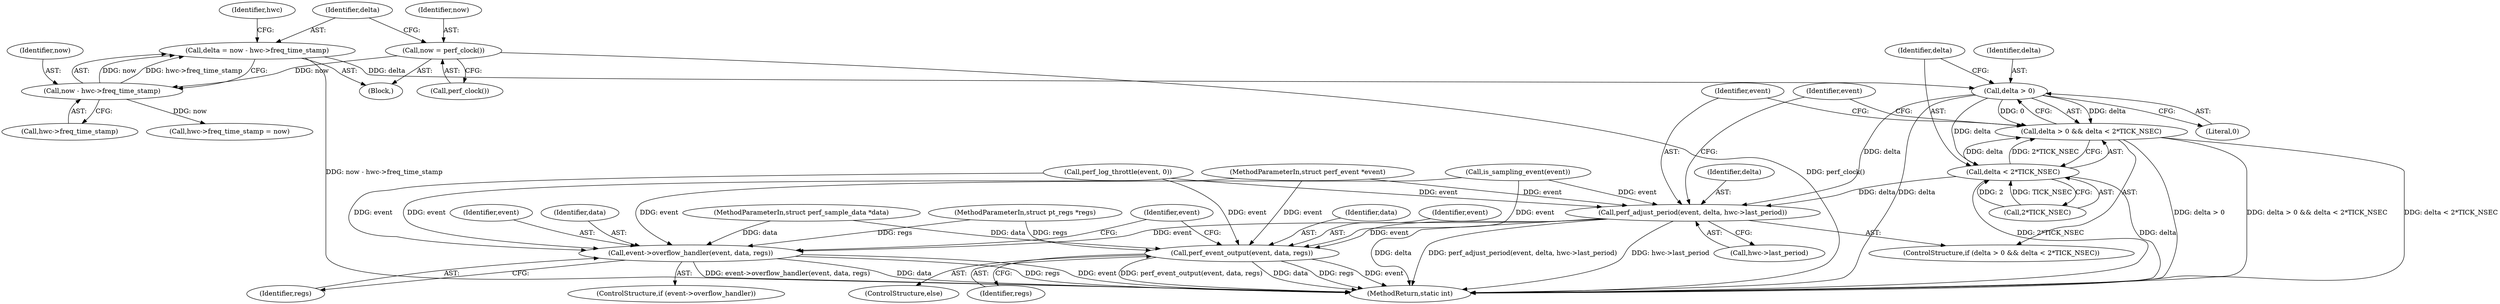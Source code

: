 digraph "0_linux_a8b0ca17b80e92faab46ee7179ba9e99ccb61233_53@integer" {
"1000173" [label="(Call,delta = now - hwc->freq_time_stamp)"];
"1000175" [label="(Call,now - hwc->freq_time_stamp)"];
"1000169" [label="(Call,now = perf_clock())"];
"1000187" [label="(Call,delta > 0)"];
"1000186" [label="(Call,delta > 0 && delta < 2*TICK_NSEC)"];
"1000190" [label="(Call,delta < 2*TICK_NSEC)"];
"1000195" [label="(Call,perf_adjust_period(event, delta, hwc->last_period))"];
"1000237" [label="(Call,event->overflow_handler(event, data, regs))"];
"1000242" [label="(Call,perf_event_output(event, data, regs))"];
"1000187" [label="(Call,delta > 0)"];
"1000249" [label="(Identifier,event)"];
"1000130" [label="(Call,is_sampling_event(event))"];
"1000105" [label="(MethodParameterIn,struct perf_sample_data *data)"];
"1000203" [label="(Identifier,event)"];
"1000192" [label="(Call,2*TICK_NSEC)"];
"1000242" [label="(Call,perf_event_output(event, data, regs))"];
"1000241" [label="(ControlStructure,else)"];
"1000185" [label="(ControlStructure,if (delta > 0 && delta < 2*TICK_NSEC))"];
"1000240" [label="(Identifier,regs)"];
"1000186" [label="(Call,delta > 0 && delta < 2*TICK_NSEC)"];
"1000189" [label="(Literal,0)"];
"1000233" [label="(ControlStructure,if (event->overflow_handler))"];
"1000237" [label="(Call,event->overflow_handler(event, data, regs))"];
"1000170" [label="(Identifier,now)"];
"1000150" [label="(Call,perf_log_throttle(event, 0))"];
"1000244" [label="(Identifier,data)"];
"1000175" [label="(Call,now - hwc->freq_time_stamp)"];
"1000197" [label="(Identifier,delta)"];
"1000245" [label="(Identifier,regs)"];
"1000176" [label="(Identifier,now)"];
"1000177" [label="(Call,hwc->freq_time_stamp)"];
"1000243" [label="(Identifier,event)"];
"1000180" [label="(Call,hwc->freq_time_stamp = now)"];
"1000190" [label="(Call,delta < 2*TICK_NSEC)"];
"1000167" [label="(Block,)"];
"1000198" [label="(Call,hwc->last_period)"];
"1000195" [label="(Call,perf_adjust_period(event, delta, hwc->last_period))"];
"1000196" [label="(Identifier,event)"];
"1000174" [label="(Identifier,delta)"];
"1000188" [label="(Identifier,delta)"];
"1000106" [label="(MethodParameterIn,struct pt_regs *regs)"];
"1000267" [label="(MethodReturn,static int)"];
"1000169" [label="(Call,now = perf_clock())"];
"1000171" [label="(Call,perf_clock())"];
"1000191" [label="(Identifier,delta)"];
"1000238" [label="(Identifier,event)"];
"1000173" [label="(Call,delta = now - hwc->freq_time_stamp)"];
"1000239" [label="(Identifier,data)"];
"1000103" [label="(MethodParameterIn,struct perf_event *event)"];
"1000182" [label="(Identifier,hwc)"];
"1000173" -> "1000167"  [label="AST: "];
"1000173" -> "1000175"  [label="CFG: "];
"1000174" -> "1000173"  [label="AST: "];
"1000175" -> "1000173"  [label="AST: "];
"1000182" -> "1000173"  [label="CFG: "];
"1000173" -> "1000267"  [label="DDG: now - hwc->freq_time_stamp"];
"1000175" -> "1000173"  [label="DDG: now"];
"1000175" -> "1000173"  [label="DDG: hwc->freq_time_stamp"];
"1000173" -> "1000187"  [label="DDG: delta"];
"1000175" -> "1000177"  [label="CFG: "];
"1000176" -> "1000175"  [label="AST: "];
"1000177" -> "1000175"  [label="AST: "];
"1000169" -> "1000175"  [label="DDG: now"];
"1000175" -> "1000180"  [label="DDG: now"];
"1000169" -> "1000167"  [label="AST: "];
"1000169" -> "1000171"  [label="CFG: "];
"1000170" -> "1000169"  [label="AST: "];
"1000171" -> "1000169"  [label="AST: "];
"1000174" -> "1000169"  [label="CFG: "];
"1000169" -> "1000267"  [label="DDG: perf_clock()"];
"1000187" -> "1000186"  [label="AST: "];
"1000187" -> "1000189"  [label="CFG: "];
"1000188" -> "1000187"  [label="AST: "];
"1000189" -> "1000187"  [label="AST: "];
"1000191" -> "1000187"  [label="CFG: "];
"1000186" -> "1000187"  [label="CFG: "];
"1000187" -> "1000267"  [label="DDG: delta"];
"1000187" -> "1000186"  [label="DDG: delta"];
"1000187" -> "1000186"  [label="DDG: 0"];
"1000187" -> "1000190"  [label="DDG: delta"];
"1000187" -> "1000195"  [label="DDG: delta"];
"1000186" -> "1000185"  [label="AST: "];
"1000186" -> "1000190"  [label="CFG: "];
"1000190" -> "1000186"  [label="AST: "];
"1000196" -> "1000186"  [label="CFG: "];
"1000203" -> "1000186"  [label="CFG: "];
"1000186" -> "1000267"  [label="DDG: delta > 0"];
"1000186" -> "1000267"  [label="DDG: delta > 0 && delta < 2*TICK_NSEC"];
"1000186" -> "1000267"  [label="DDG: delta < 2*TICK_NSEC"];
"1000190" -> "1000186"  [label="DDG: delta"];
"1000190" -> "1000186"  [label="DDG: 2*TICK_NSEC"];
"1000190" -> "1000192"  [label="CFG: "];
"1000191" -> "1000190"  [label="AST: "];
"1000192" -> "1000190"  [label="AST: "];
"1000190" -> "1000267"  [label="DDG: delta"];
"1000190" -> "1000267"  [label="DDG: 2*TICK_NSEC"];
"1000192" -> "1000190"  [label="DDG: 2"];
"1000192" -> "1000190"  [label="DDG: TICK_NSEC"];
"1000190" -> "1000195"  [label="DDG: delta"];
"1000195" -> "1000185"  [label="AST: "];
"1000195" -> "1000198"  [label="CFG: "];
"1000196" -> "1000195"  [label="AST: "];
"1000197" -> "1000195"  [label="AST: "];
"1000198" -> "1000195"  [label="AST: "];
"1000203" -> "1000195"  [label="CFG: "];
"1000195" -> "1000267"  [label="DDG: delta"];
"1000195" -> "1000267"  [label="DDG: perf_adjust_period(event, delta, hwc->last_period)"];
"1000195" -> "1000267"  [label="DDG: hwc->last_period"];
"1000150" -> "1000195"  [label="DDG: event"];
"1000130" -> "1000195"  [label="DDG: event"];
"1000103" -> "1000195"  [label="DDG: event"];
"1000195" -> "1000237"  [label="DDG: event"];
"1000195" -> "1000242"  [label="DDG: event"];
"1000237" -> "1000233"  [label="AST: "];
"1000237" -> "1000240"  [label="CFG: "];
"1000238" -> "1000237"  [label="AST: "];
"1000239" -> "1000237"  [label="AST: "];
"1000240" -> "1000237"  [label="AST: "];
"1000249" -> "1000237"  [label="CFG: "];
"1000237" -> "1000267"  [label="DDG: event->overflow_handler(event, data, regs)"];
"1000237" -> "1000267"  [label="DDG: data"];
"1000237" -> "1000267"  [label="DDG: regs"];
"1000237" -> "1000267"  [label="DDG: event"];
"1000150" -> "1000237"  [label="DDG: event"];
"1000130" -> "1000237"  [label="DDG: event"];
"1000103" -> "1000237"  [label="DDG: event"];
"1000105" -> "1000237"  [label="DDG: data"];
"1000106" -> "1000237"  [label="DDG: regs"];
"1000242" -> "1000241"  [label="AST: "];
"1000242" -> "1000245"  [label="CFG: "];
"1000243" -> "1000242"  [label="AST: "];
"1000244" -> "1000242"  [label="AST: "];
"1000245" -> "1000242"  [label="AST: "];
"1000249" -> "1000242"  [label="CFG: "];
"1000242" -> "1000267"  [label="DDG: perf_event_output(event, data, regs)"];
"1000242" -> "1000267"  [label="DDG: data"];
"1000242" -> "1000267"  [label="DDG: regs"];
"1000242" -> "1000267"  [label="DDG: event"];
"1000150" -> "1000242"  [label="DDG: event"];
"1000130" -> "1000242"  [label="DDG: event"];
"1000103" -> "1000242"  [label="DDG: event"];
"1000105" -> "1000242"  [label="DDG: data"];
"1000106" -> "1000242"  [label="DDG: regs"];
}
